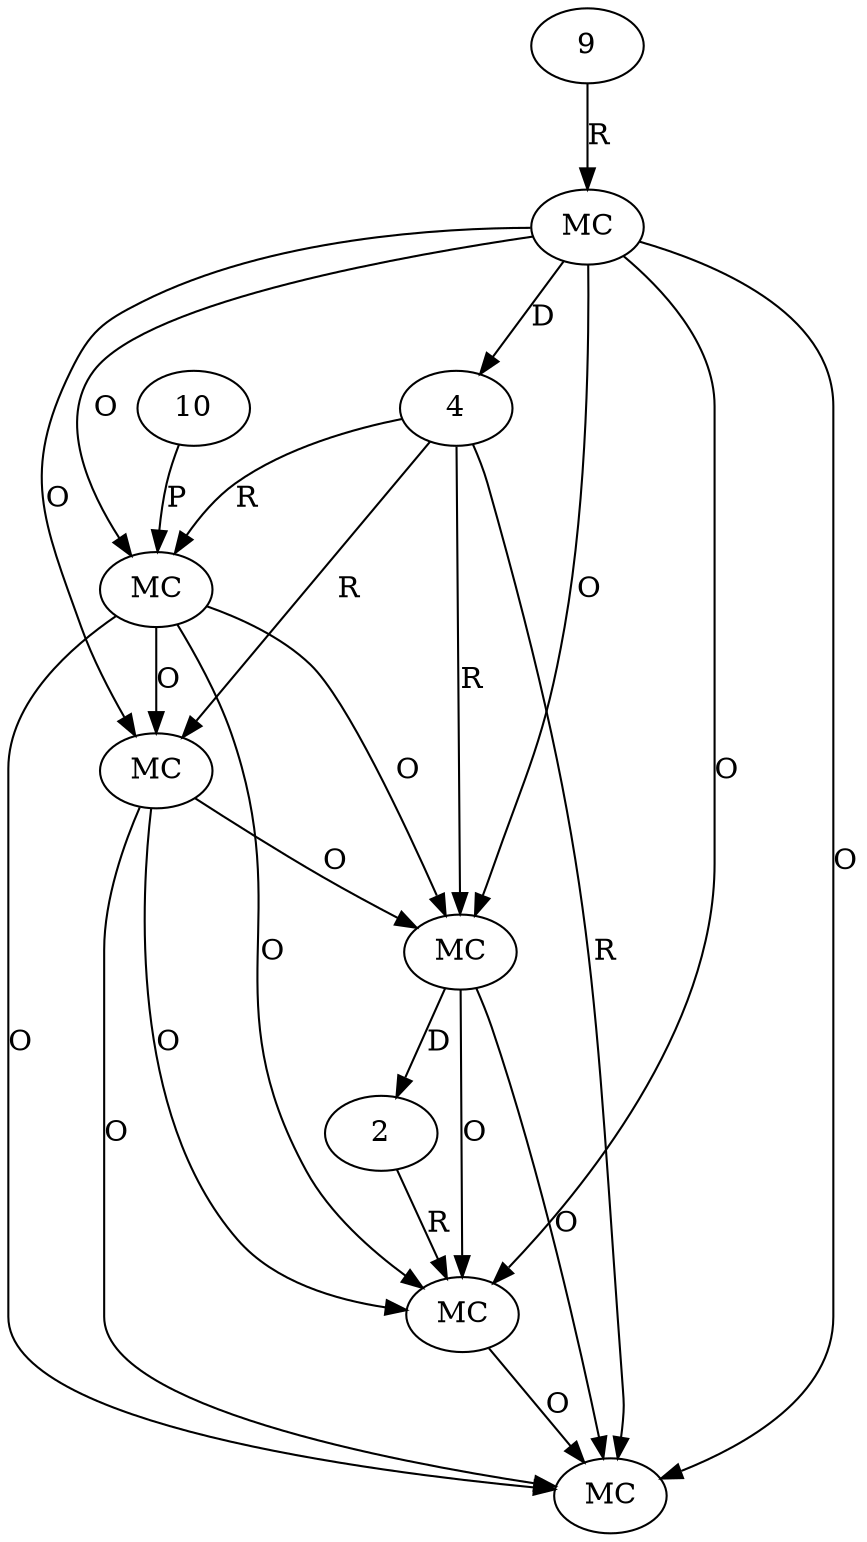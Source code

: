 digraph "AUG" {

  1 [ label="MC" s="commit()" t="UNKNOWN" l="52" ];
  2 [ t="UNKNOWN" n="dummy_" ];
  3 [ label="MC" s="connection()" t="Session" l="52" ];
  4 [ t="Session" n="session" ];
  5 [ label="MC" s="save()" t="Session" l="48" ];
  6 [ label="MC" s="flush()" t="Session" l="51" ];
  7 [ label="MC" s="close()" t="Session" l="53" ];
  8 [ label="MC" s="openSession()" t="SessionFactory" l="38" ];
  9 [ t="SessionFactory" n="dummy_" ];
  10 [ t="Schedule" n="event" ];
  3 -> 1 [ label="O" ];
  5 -> 1 [ label="O" ];
  8 -> 1 [ label="O" ];
  2 -> 1 [ label="R" ];
  6 -> 1 [ label="O" ];
  3 -> 2 [ label="D" ];
  5 -> 3 [ label="O" ];
  8 -> 3 [ label="O" ];
  4 -> 3 [ label="R" ];
  6 -> 3 [ label="O" ];
  8 -> 4 [ label="D" ];
  10 -> 5 [ label="P" ];
  8 -> 5 [ label="O" ];
  4 -> 5 [ label="R" ];
  4 -> 6 [ label="R" ];
  8 -> 6 [ label="O" ];
  5 -> 6 [ label="O" ];
  3 -> 7 [ label="O" ];
  6 -> 7 [ label="O" ];
  1 -> 7 [ label="O" ];
  5 -> 7 [ label="O" ];
  4 -> 7 [ label="R" ];
  8 -> 7 [ label="O" ];
  9 -> 8 [ label="R" ];
}
